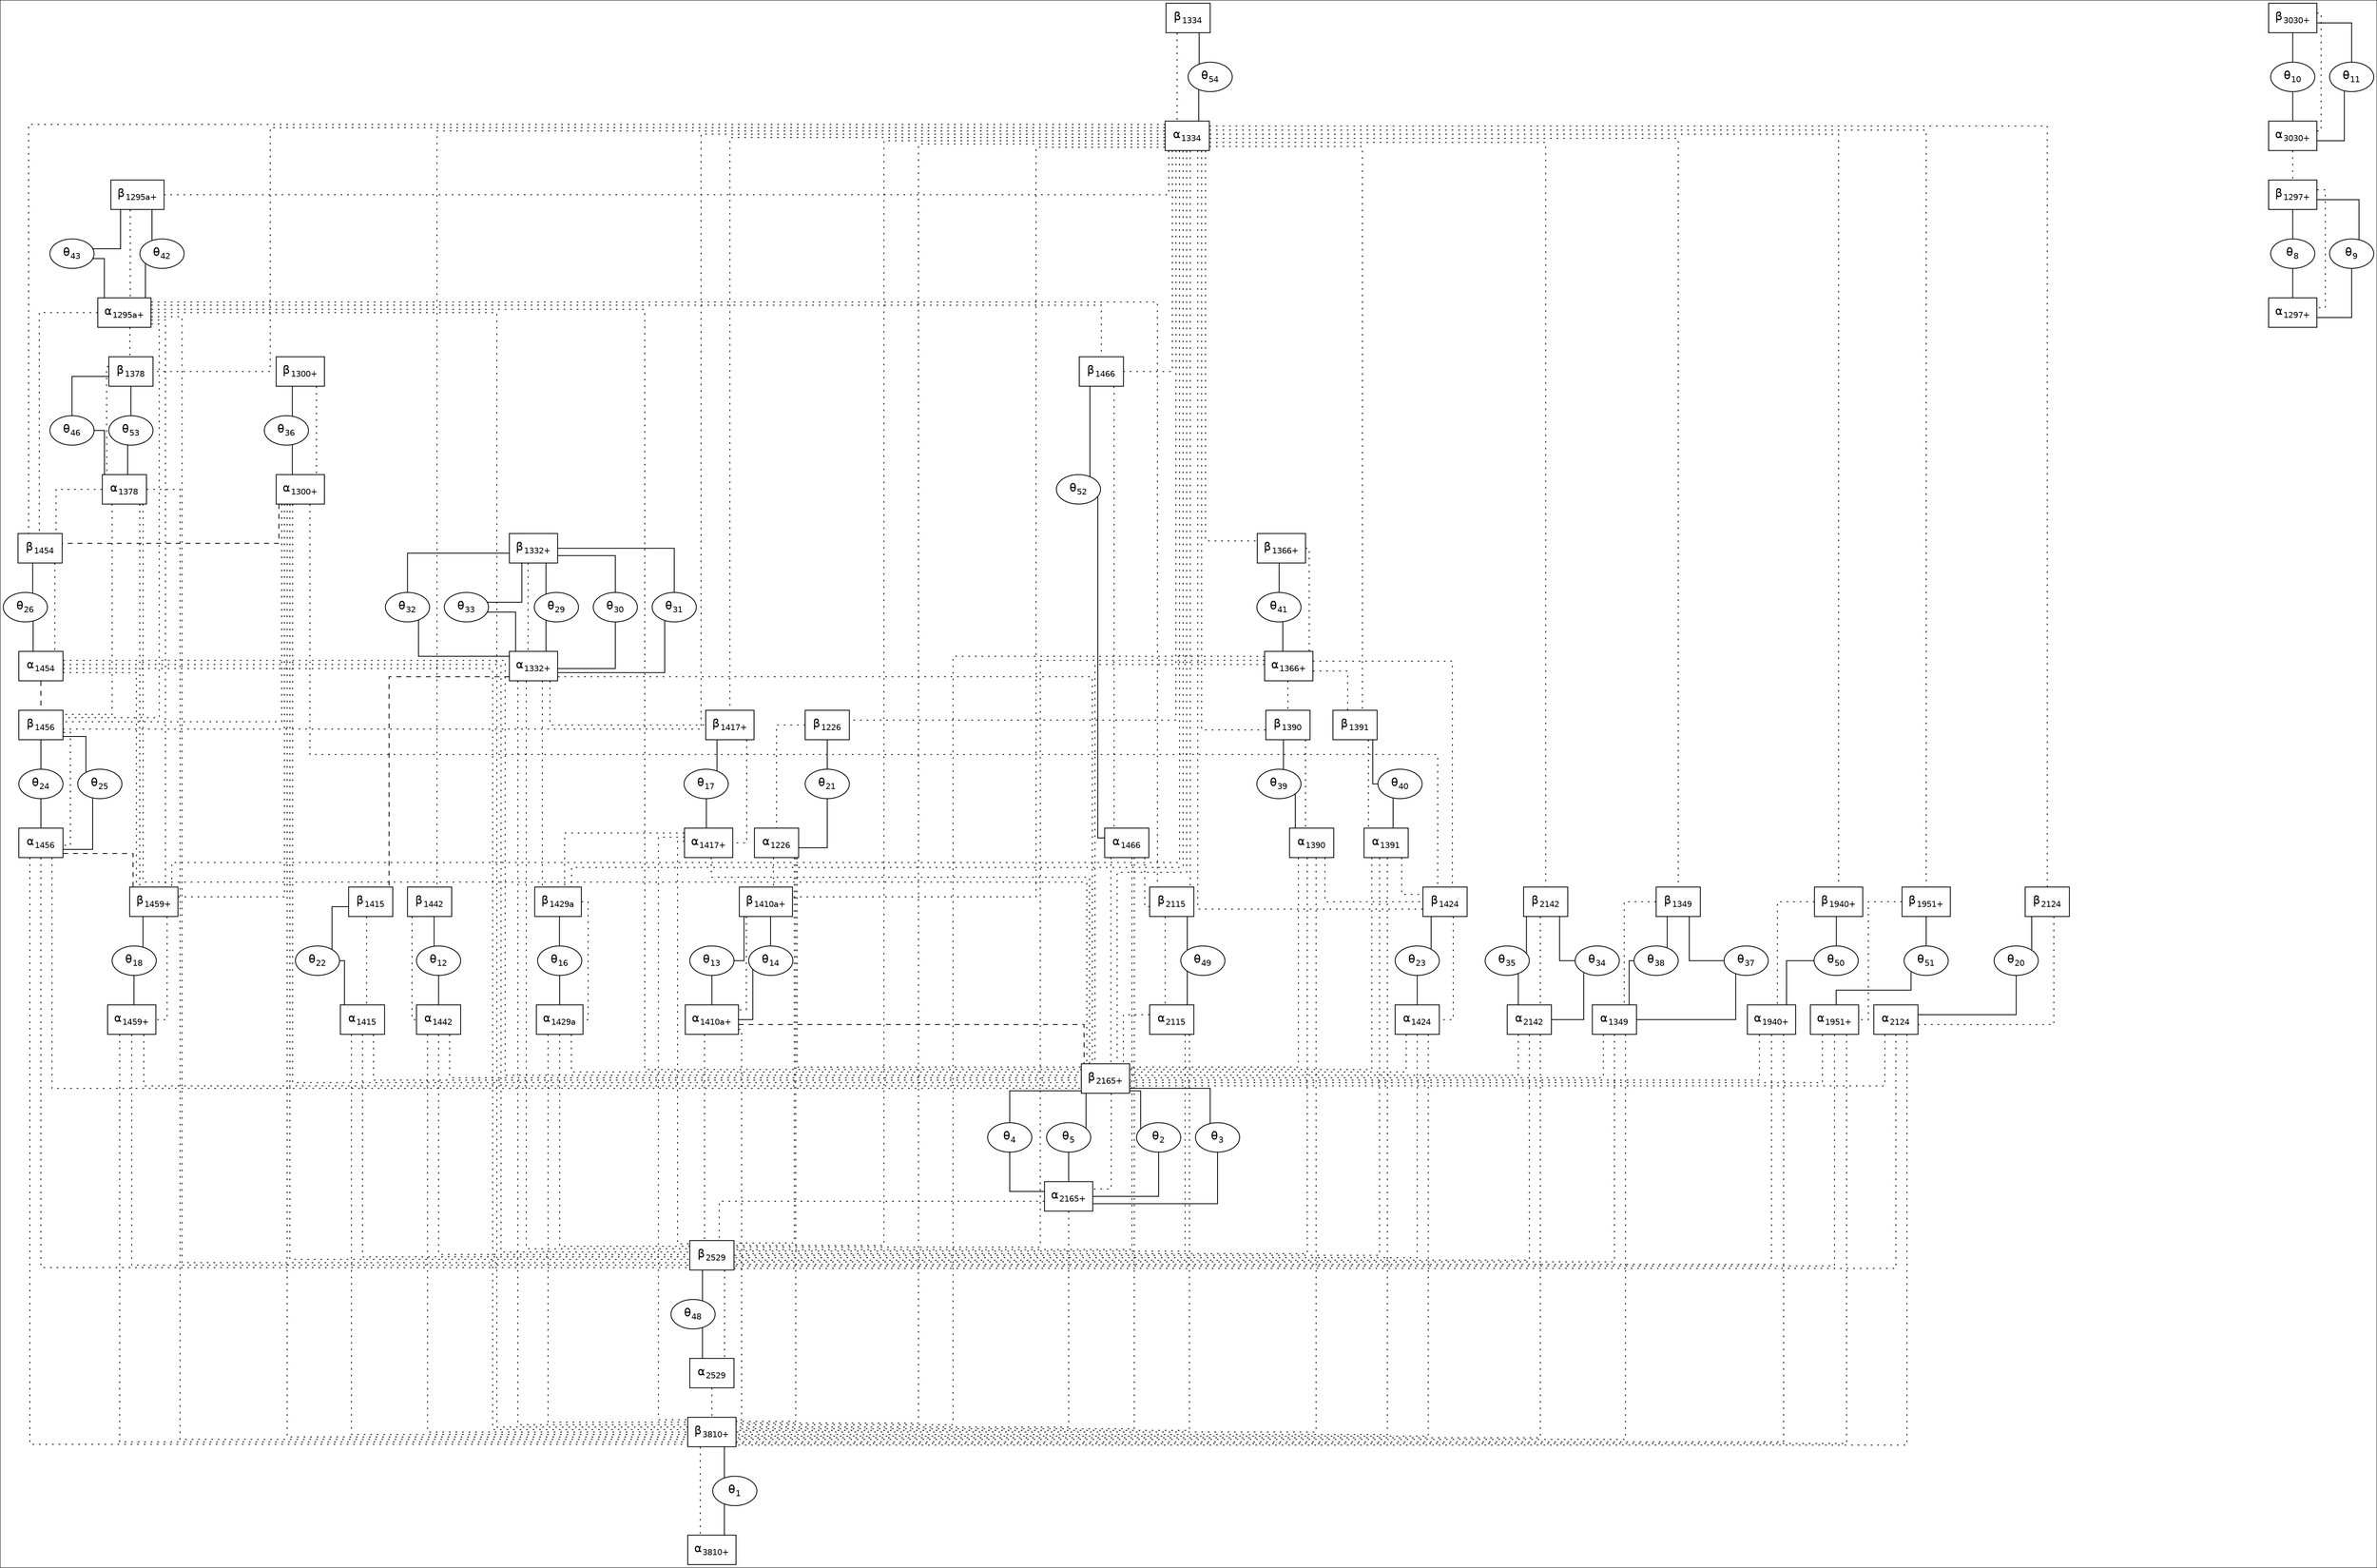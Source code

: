 digraph to_dot {
  style="";
  colorscheme=set34;
  dpi="";
  margin="";
  bgcolor="/x11/white";
  fontname=helvetica;
  fontsize=18;
  fontcolor="/x11/black";
  splines=ortho;
  page="";
  size="";
  ratio="";
  label="";
  labelloc="";
  "alpha-3810+" [label=<&alpha;<FONT POINT-SIZE="12"><SUB>3810+</SUB></FONT>>] [shape=box] [style=filled] [fontname=helvetica] [fontsize=14] [colorscheme=set34] [color="/x11/black"] [fillcolor="/x11/white"] [fontcolor="/x11/black"];
  "beta-3810+" [label=<&beta;<FONT POINT-SIZE="12"><SUB>3810+</SUB></FONT>>] [shape=box] [style=filled] [fontname=helvetica] [fontsize=14] [colorscheme=set34] [color="/x11/black"] [fillcolor="/x11/white"] [fontcolor="/x11/black"];
  "theta-1" [label=<&theta;<FONT POINT-SIZE="12"><SUB>1</SUB></FONT>>] [shape=ellipse] [style=filled] [fontname=helvetica] [fontsize=14] [colorscheme=set34] [color="/x11/black"] [fillcolor="/x11/white"] [fontcolor="/x11/black"];
  "alpha-2165+" [label=<&alpha;<FONT POINT-SIZE="12"><SUB>2165+</SUB></FONT>>] [shape=box] [style=filled] [fontname=helvetica] [fontsize=14] [colorscheme=set34] [color="/x11/black"] [fillcolor="/x11/white"] [fontcolor="/x11/black"];
  "beta-2165+" [label=<&beta;<FONT POINT-SIZE="12"><SUB>2165+</SUB></FONT>>] [shape=box] [style=filled] [fontname=helvetica] [fontsize=14] [colorscheme=set34] [color="/x11/black"] [fillcolor="/x11/white"] [fontcolor="/x11/black"];
  "theta-2" [label=<&theta;<FONT POINT-SIZE="12"><SUB>2</SUB></FONT>>] [shape=ellipse] [style=filled] [fontname=helvetica] [fontsize=14] [colorscheme=set34] [color="/x11/black"] [fillcolor="/x11/white"] [fontcolor="/x11/black"];
  "theta-3" [label=<&theta;<FONT POINT-SIZE="12"><SUB>3</SUB></FONT>>] [shape=ellipse] [style=filled] [fontname=helvetica] [fontsize=14] [colorscheme=set34] [color="/x11/black"] [fillcolor="/x11/white"] [fontcolor="/x11/black"];
  "theta-4" [label=<&theta;<FONT POINT-SIZE="12"><SUB>4</SUB></FONT>>] [shape=ellipse] [style=filled] [fontname=helvetica] [fontsize=14] [colorscheme=set34] [color="/x11/black"] [fillcolor="/x11/white"] [fontcolor="/x11/black"];
  "theta-5" [label=<&theta;<FONT POINT-SIZE="12"><SUB>5</SUB></FONT>>] [shape=ellipse] [style=filled] [fontname=helvetica] [fontsize=14] [colorscheme=set34] [color="/x11/black"] [fillcolor="/x11/white"] [fontcolor="/x11/black"];
  "alpha-1297+" [label=<&alpha;<FONT POINT-SIZE="12"><SUB>1297+</SUB></FONT>>] [shape=box] [style=filled] [fontname=helvetica] [fontsize=14] [colorscheme=set34] [color="/x11/black"] [fillcolor="/x11/white"] [fontcolor="/x11/black"];
  "beta-1297+" [label=<&beta;<FONT POINT-SIZE="12"><SUB>1297+</SUB></FONT>>] [shape=box] [style=filled] [fontname=helvetica] [fontsize=14] [colorscheme=set34] [color="/x11/black"] [fillcolor="/x11/white"] [fontcolor="/x11/black"];
  "theta-8" [label=<&theta;<FONT POINT-SIZE="12"><SUB>8</SUB></FONT>>] [shape=ellipse] [style=filled] [fontname=helvetica] [fontsize=14] [colorscheme=set34] [color="/x11/black"] [fillcolor="/x11/white"] [fontcolor="/x11/black"];
  "theta-9" [label=<&theta;<FONT POINT-SIZE="12"><SUB>9</SUB></FONT>>] [shape=ellipse] [style=filled] [fontname=helvetica] [fontsize=14] [colorscheme=set34] [color="/x11/black"] [fillcolor="/x11/white"] [fontcolor="/x11/black"];
  "alpha-3030+" [label=<&alpha;<FONT POINT-SIZE="12"><SUB>3030+</SUB></FONT>>] [shape=box] [style=filled] [fontname=helvetica] [fontsize=14] [colorscheme=set34] [color="/x11/black"] [fillcolor="/x11/white"] [fontcolor="/x11/black"];
  "beta-3030+" [label=<&beta;<FONT POINT-SIZE="12"><SUB>3030+</SUB></FONT>>] [shape=box] [style=filled] [fontname=helvetica] [fontsize=14] [colorscheme=set34] [color="/x11/black"] [fillcolor="/x11/white"] [fontcolor="/x11/black"];
  "theta-10" [label=<&theta;<FONT POINT-SIZE="12"><SUB>10</SUB></FONT>>] [shape=ellipse] [style=filled] [fontname=helvetica] [fontsize=14] [colorscheme=set34] [color="/x11/black"] [fillcolor="/x11/white"] [fontcolor="/x11/black"];
  "theta-11" [label=<&theta;<FONT POINT-SIZE="12"><SUB>11</SUB></FONT>>] [shape=ellipse] [style=filled] [fontname=helvetica] [fontsize=14] [colorscheme=set34] [color="/x11/black"] [fillcolor="/x11/white"] [fontcolor="/x11/black"];
  "alpha-1442" [label=<&alpha;<FONT POINT-SIZE="12"><SUB>1442</SUB></FONT>>] [shape=box] [style=filled] [fontname=helvetica] [fontsize=14] [colorscheme=set34] [color="/x11/black"] [fillcolor="/x11/white"] [fontcolor="/x11/black"];
  "beta-1442" [label=<&beta;<FONT POINT-SIZE="12"><SUB>1442</SUB></FONT>>] [shape=box] [style=filled] [fontname=helvetica] [fontsize=14] [colorscheme=set34] [color="/x11/black"] [fillcolor="/x11/white"] [fontcolor="/x11/black"];
  "theta-12" [label=<&theta;<FONT POINT-SIZE="12"><SUB>12</SUB></FONT>>] [shape=ellipse] [style=filled] [fontname=helvetica] [fontsize=14] [colorscheme=set34] [color="/x11/black"] [fillcolor="/x11/white"] [fontcolor="/x11/black"];
  "alpha-1410a+" [label=<&alpha;<FONT POINT-SIZE="12"><SUB>1410a+</SUB></FONT>>] [shape=box] [style=filled] [fontname=helvetica] [fontsize=14] [colorscheme=set34] [color="/x11/black"] [fillcolor="/x11/white"] [fontcolor="/x11/black"];
  "beta-1410a+" [label=<&beta;<FONT POINT-SIZE="12"><SUB>1410a+</SUB></FONT>>] [shape=box] [style=filled] [fontname=helvetica] [fontsize=14] [colorscheme=set34] [color="/x11/black"] [fillcolor="/x11/white"] [fontcolor="/x11/black"];
  "theta-13" [label=<&theta;<FONT POINT-SIZE="12"><SUB>13</SUB></FONT>>] [shape=ellipse] [style=filled] [fontname=helvetica] [fontsize=14] [colorscheme=set34] [color="/x11/black"] [fillcolor="/x11/white"] [fontcolor="/x11/black"];
  "theta-14" [label=<&theta;<FONT POINT-SIZE="12"><SUB>14</SUB></FONT>>] [shape=ellipse] [style=filled] [fontname=helvetica] [fontsize=14] [colorscheme=set34] [color="/x11/black"] [fillcolor="/x11/white"] [fontcolor="/x11/black"];
  "alpha-1429a" [label=<&alpha;<FONT POINT-SIZE="12"><SUB>1429a</SUB></FONT>>] [shape=box] [style=filled] [fontname=helvetica] [fontsize=14] [colorscheme=set34] [color="/x11/black"] [fillcolor="/x11/white"] [fontcolor="/x11/black"];
  "beta-1429a" [label=<&beta;<FONT POINT-SIZE="12"><SUB>1429a</SUB></FONT>>] [shape=box] [style=filled] [fontname=helvetica] [fontsize=14] [colorscheme=set34] [color="/x11/black"] [fillcolor="/x11/white"] [fontcolor="/x11/black"];
  "theta-16" [label=<&theta;<FONT POINT-SIZE="12"><SUB>16</SUB></FONT>>] [shape=ellipse] [style=filled] [fontname=helvetica] [fontsize=14] [colorscheme=set34] [color="/x11/black"] [fillcolor="/x11/white"] [fontcolor="/x11/black"];
  "alpha-1417+" [label=<&alpha;<FONT POINT-SIZE="12"><SUB>1417+</SUB></FONT>>] [shape=box] [style=filled] [fontname=helvetica] [fontsize=14] [colorscheme=set34] [color="/x11/black"] [fillcolor="/x11/white"] [fontcolor="/x11/black"];
  "beta-1417+" [label=<&beta;<FONT POINT-SIZE="12"><SUB>1417+</SUB></FONT>>] [shape=box] [style=filled] [fontname=helvetica] [fontsize=14] [colorscheme=set34] [color="/x11/black"] [fillcolor="/x11/white"] [fontcolor="/x11/black"];
  "theta-17" [label=<&theta;<FONT POINT-SIZE="12"><SUB>17</SUB></FONT>>] [shape=ellipse] [style=filled] [fontname=helvetica] [fontsize=14] [colorscheme=set34] [color="/x11/black"] [fillcolor="/x11/white"] [fontcolor="/x11/black"];
  "alpha-1459+" [label=<&alpha;<FONT POINT-SIZE="12"><SUB>1459+</SUB></FONT>>] [shape=box] [style=filled] [fontname=helvetica] [fontsize=14] [colorscheme=set34] [color="/x11/black"] [fillcolor="/x11/white"] [fontcolor="/x11/black"];
  "beta-1459+" [label=<&beta;<FONT POINT-SIZE="12"><SUB>1459+</SUB></FONT>>] [shape=box] [style=filled] [fontname=helvetica] [fontsize=14] [colorscheme=set34] [color="/x11/black"] [fillcolor="/x11/white"] [fontcolor="/x11/black"];
  "theta-18" [label=<&theta;<FONT POINT-SIZE="12"><SUB>18</SUB></FONT>>] [shape=ellipse] [style=filled] [fontname=helvetica] [fontsize=14] [colorscheme=set34] [color="/x11/black"] [fillcolor="/x11/white"] [fontcolor="/x11/black"];
  "alpha-2124" [label=<&alpha;<FONT POINT-SIZE="12"><SUB>2124</SUB></FONT>>] [shape=box] [style=filled] [fontname=helvetica] [fontsize=14] [colorscheme=set34] [color="/x11/black"] [fillcolor="/x11/white"] [fontcolor="/x11/black"];
  "beta-2124" [label=<&beta;<FONT POINT-SIZE="12"><SUB>2124</SUB></FONT>>] [shape=box] [style=filled] [fontname=helvetica] [fontsize=14] [colorscheme=set34] [color="/x11/black"] [fillcolor="/x11/white"] [fontcolor="/x11/black"];
  "theta-20" [label=<&theta;<FONT POINT-SIZE="12"><SUB>20</SUB></FONT>>] [shape=ellipse] [style=filled] [fontname=helvetica] [fontsize=14] [colorscheme=set34] [color="/x11/black"] [fillcolor="/x11/white"] [fontcolor="/x11/black"];
  "alpha-1226" [label=<&alpha;<FONT POINT-SIZE="12"><SUB>1226</SUB></FONT>>] [shape=box] [style=filled] [fontname=helvetica] [fontsize=14] [colorscheme=set34] [color="/x11/black"] [fillcolor="/x11/white"] [fontcolor="/x11/black"];
  "beta-1226" [label=<&beta;<FONT POINT-SIZE="12"><SUB>1226</SUB></FONT>>] [shape=box] [style=filled] [fontname=helvetica] [fontsize=14] [colorscheme=set34] [color="/x11/black"] [fillcolor="/x11/white"] [fontcolor="/x11/black"];
  "theta-21" [label=<&theta;<FONT POINT-SIZE="12"><SUB>21</SUB></FONT>>] [shape=ellipse] [style=filled] [fontname=helvetica] [fontsize=14] [colorscheme=set34] [color="/x11/black"] [fillcolor="/x11/white"] [fontcolor="/x11/black"];
  "alpha-1415" [label=<&alpha;<FONT POINT-SIZE="12"><SUB>1415</SUB></FONT>>] [shape=box] [style=filled] [fontname=helvetica] [fontsize=14] [colorscheme=set34] [color="/x11/black"] [fillcolor="/x11/white"] [fontcolor="/x11/black"];
  "beta-1415" [label=<&beta;<FONT POINT-SIZE="12"><SUB>1415</SUB></FONT>>] [shape=box] [style=filled] [fontname=helvetica] [fontsize=14] [colorscheme=set34] [color="/x11/black"] [fillcolor="/x11/white"] [fontcolor="/x11/black"];
  "theta-22" [label=<&theta;<FONT POINT-SIZE="12"><SUB>22</SUB></FONT>>] [shape=ellipse] [style=filled] [fontname=helvetica] [fontsize=14] [colorscheme=set34] [color="/x11/black"] [fillcolor="/x11/white"] [fontcolor="/x11/black"];
  "alpha-1424" [label=<&alpha;<FONT POINT-SIZE="12"><SUB>1424</SUB></FONT>>] [shape=box] [style=filled] [fontname=helvetica] [fontsize=14] [colorscheme=set34] [color="/x11/black"] [fillcolor="/x11/white"] [fontcolor="/x11/black"];
  "beta-1424" [label=<&beta;<FONT POINT-SIZE="12"><SUB>1424</SUB></FONT>>] [shape=box] [style=filled] [fontname=helvetica] [fontsize=14] [colorscheme=set34] [color="/x11/black"] [fillcolor="/x11/white"] [fontcolor="/x11/black"];
  "theta-23" [label=<&theta;<FONT POINT-SIZE="12"><SUB>23</SUB></FONT>>] [shape=ellipse] [style=filled] [fontname=helvetica] [fontsize=14] [colorscheme=set34] [color="/x11/black"] [fillcolor="/x11/white"] [fontcolor="/x11/black"];
  "alpha-1456" [label=<&alpha;<FONT POINT-SIZE="12"><SUB>1456</SUB></FONT>>] [shape=box] [style=filled] [fontname=helvetica] [fontsize=14] [colorscheme=set34] [color="/x11/black"] [fillcolor="/x11/white"] [fontcolor="/x11/black"];
  "beta-1456" [label=<&beta;<FONT POINT-SIZE="12"><SUB>1456</SUB></FONT>>] [shape=box] [style=filled] [fontname=helvetica] [fontsize=14] [colorscheme=set34] [color="/x11/black"] [fillcolor="/x11/white"] [fontcolor="/x11/black"];
  "theta-24" [label=<&theta;<FONT POINT-SIZE="12"><SUB>24</SUB></FONT>>] [shape=ellipse] [style=filled] [fontname=helvetica] [fontsize=14] [colorscheme=set34] [color="/x11/black"] [fillcolor="/x11/white"] [fontcolor="/x11/black"];
  "theta-25" [label=<&theta;<FONT POINT-SIZE="12"><SUB>25</SUB></FONT>>] [shape=ellipse] [style=filled] [fontname=helvetica] [fontsize=14] [colorscheme=set34] [color="/x11/black"] [fillcolor="/x11/white"] [fontcolor="/x11/black"];
  "alpha-1454" [label=<&alpha;<FONT POINT-SIZE="12"><SUB>1454</SUB></FONT>>] [shape=box] [style=filled] [fontname=helvetica] [fontsize=14] [colorscheme=set34] [color="/x11/black"] [fillcolor="/x11/white"] [fontcolor="/x11/black"];
  "beta-1454" [label=<&beta;<FONT POINT-SIZE="12"><SUB>1454</SUB></FONT>>] [shape=box] [style=filled] [fontname=helvetica] [fontsize=14] [colorscheme=set34] [color="/x11/black"] [fillcolor="/x11/white"] [fontcolor="/x11/black"];
  "theta-26" [label=<&theta;<FONT POINT-SIZE="12"><SUB>26</SUB></FONT>>] [shape=ellipse] [style=filled] [fontname=helvetica] [fontsize=14] [colorscheme=set34] [color="/x11/black"] [fillcolor="/x11/white"] [fontcolor="/x11/black"];
  "alpha-1332+" [label=<&alpha;<FONT POINT-SIZE="12"><SUB>1332+</SUB></FONT>>] [shape=box] [style=filled] [fontname=helvetica] [fontsize=14] [colorscheme=set34] [color="/x11/black"] [fillcolor="/x11/white"] [fontcolor="/x11/black"];
  "beta-1332+" [label=<&beta;<FONT POINT-SIZE="12"><SUB>1332+</SUB></FONT>>] [shape=box] [style=filled] [fontname=helvetica] [fontsize=14] [colorscheme=set34] [color="/x11/black"] [fillcolor="/x11/white"] [fontcolor="/x11/black"];
  "theta-29" [label=<&theta;<FONT POINT-SIZE="12"><SUB>29</SUB></FONT>>] [shape=ellipse] [style=filled] [fontname=helvetica] [fontsize=14] [colorscheme=set34] [color="/x11/black"] [fillcolor="/x11/white"] [fontcolor="/x11/black"];
  "theta-30" [label=<&theta;<FONT POINT-SIZE="12"><SUB>30</SUB></FONT>>] [shape=ellipse] [style=filled] [fontname=helvetica] [fontsize=14] [colorscheme=set34] [color="/x11/black"] [fillcolor="/x11/white"] [fontcolor="/x11/black"];
  "theta-31" [label=<&theta;<FONT POINT-SIZE="12"><SUB>31</SUB></FONT>>] [shape=ellipse] [style=filled] [fontname=helvetica] [fontsize=14] [colorscheme=set34] [color="/x11/black"] [fillcolor="/x11/white"] [fontcolor="/x11/black"];
  "theta-32" [label=<&theta;<FONT POINT-SIZE="12"><SUB>32</SUB></FONT>>] [shape=ellipse] [style=filled] [fontname=helvetica] [fontsize=14] [colorscheme=set34] [color="/x11/black"] [fillcolor="/x11/white"] [fontcolor="/x11/black"];
  "theta-33" [label=<&theta;<FONT POINT-SIZE="12"><SUB>33</SUB></FONT>>] [shape=ellipse] [style=filled] [fontname=helvetica] [fontsize=14] [colorscheme=set34] [color="/x11/black"] [fillcolor="/x11/white"] [fontcolor="/x11/black"];
  "alpha-2142" [label=<&alpha;<FONT POINT-SIZE="12"><SUB>2142</SUB></FONT>>] [shape=box] [style=filled] [fontname=helvetica] [fontsize=14] [colorscheme=set34] [color="/x11/black"] [fillcolor="/x11/white"] [fontcolor="/x11/black"];
  "beta-2142" [label=<&beta;<FONT POINT-SIZE="12"><SUB>2142</SUB></FONT>>] [shape=box] [style=filled] [fontname=helvetica] [fontsize=14] [colorscheme=set34] [color="/x11/black"] [fillcolor="/x11/white"] [fontcolor="/x11/black"];
  "theta-34" [label=<&theta;<FONT POINT-SIZE="12"><SUB>34</SUB></FONT>>] [shape=ellipse] [style=filled] [fontname=helvetica] [fontsize=14] [colorscheme=set34] [color="/x11/black"] [fillcolor="/x11/white"] [fontcolor="/x11/black"];
  "theta-35" [label=<&theta;<FONT POINT-SIZE="12"><SUB>35</SUB></FONT>>] [shape=ellipse] [style=filled] [fontname=helvetica] [fontsize=14] [colorscheme=set34] [color="/x11/black"] [fillcolor="/x11/white"] [fontcolor="/x11/black"];
  "alpha-1300+" [label=<&alpha;<FONT POINT-SIZE="12"><SUB>1300+</SUB></FONT>>] [shape=box] [style=filled] [fontname=helvetica] [fontsize=14] [colorscheme=set34] [color="/x11/black"] [fillcolor="/x11/white"] [fontcolor="/x11/black"];
  "beta-1300+" [label=<&beta;<FONT POINT-SIZE="12"><SUB>1300+</SUB></FONT>>] [shape=box] [style=filled] [fontname=helvetica] [fontsize=14] [colorscheme=set34] [color="/x11/black"] [fillcolor="/x11/white"] [fontcolor="/x11/black"];
  "theta-36" [label=<&theta;<FONT POINT-SIZE="12"><SUB>36</SUB></FONT>>] [shape=ellipse] [style=filled] [fontname=helvetica] [fontsize=14] [colorscheme=set34] [color="/x11/black"] [fillcolor="/x11/white"] [fontcolor="/x11/black"];
  "alpha-1349" [label=<&alpha;<FONT POINT-SIZE="12"><SUB>1349</SUB></FONT>>] [shape=box] [style=filled] [fontname=helvetica] [fontsize=14] [colorscheme=set34] [color="/x11/black"] [fillcolor="/x11/white"] [fontcolor="/x11/black"];
  "beta-1349" [label=<&beta;<FONT POINT-SIZE="12"><SUB>1349</SUB></FONT>>] [shape=box] [style=filled] [fontname=helvetica] [fontsize=14] [colorscheme=set34] [color="/x11/black"] [fillcolor="/x11/white"] [fontcolor="/x11/black"];
  "theta-37" [label=<&theta;<FONT POINT-SIZE="12"><SUB>37</SUB></FONT>>] [shape=ellipse] [style=filled] [fontname=helvetica] [fontsize=14] [colorscheme=set34] [color="/x11/black"] [fillcolor="/x11/white"] [fontcolor="/x11/black"];
  "theta-38" [label=<&theta;<FONT POINT-SIZE="12"><SUB>38</SUB></FONT>>] [shape=ellipse] [style=filled] [fontname=helvetica] [fontsize=14] [colorscheme=set34] [color="/x11/black"] [fillcolor="/x11/white"] [fontcolor="/x11/black"];
  "alpha-1390" [label=<&alpha;<FONT POINT-SIZE="12"><SUB>1390</SUB></FONT>>] [shape=box] [style=filled] [fontname=helvetica] [fontsize=14] [colorscheme=set34] [color="/x11/black"] [fillcolor="/x11/white"] [fontcolor="/x11/black"];
  "beta-1390" [label=<&beta;<FONT POINT-SIZE="12"><SUB>1390</SUB></FONT>>] [shape=box] [style=filled] [fontname=helvetica] [fontsize=14] [colorscheme=set34] [color="/x11/black"] [fillcolor="/x11/white"] [fontcolor="/x11/black"];
  "theta-39" [label=<&theta;<FONT POINT-SIZE="12"><SUB>39</SUB></FONT>>] [shape=ellipse] [style=filled] [fontname=helvetica] [fontsize=14] [colorscheme=set34] [color="/x11/black"] [fillcolor="/x11/white"] [fontcolor="/x11/black"];
  "alpha-1391" [label=<&alpha;<FONT POINT-SIZE="12"><SUB>1391</SUB></FONT>>] [shape=box] [style=filled] [fontname=helvetica] [fontsize=14] [colorscheme=set34] [color="/x11/black"] [fillcolor="/x11/white"] [fontcolor="/x11/black"];
  "beta-1391" [label=<&beta;<FONT POINT-SIZE="12"><SUB>1391</SUB></FONT>>] [shape=box] [style=filled] [fontname=helvetica] [fontsize=14] [colorscheme=set34] [color="/x11/black"] [fillcolor="/x11/white"] [fontcolor="/x11/black"];
  "theta-40" [label=<&theta;<FONT POINT-SIZE="12"><SUB>40</SUB></FONT>>] [shape=ellipse] [style=filled] [fontname=helvetica] [fontsize=14] [colorscheme=set34] [color="/x11/black"] [fillcolor="/x11/white"] [fontcolor="/x11/black"];
  "alpha-1366+" [label=<&alpha;<FONT POINT-SIZE="12"><SUB>1366+</SUB></FONT>>] [shape=box] [style=filled] [fontname=helvetica] [fontsize=14] [colorscheme=set34] [color="/x11/black"] [fillcolor="/x11/white"] [fontcolor="/x11/black"];
  "beta-1366+" [label=<&beta;<FONT POINT-SIZE="12"><SUB>1366+</SUB></FONT>>] [shape=box] [style=filled] [fontname=helvetica] [fontsize=14] [colorscheme=set34] [color="/x11/black"] [fillcolor="/x11/white"] [fontcolor="/x11/black"];
  "theta-41" [label=<&theta;<FONT POINT-SIZE="12"><SUB>41</SUB></FONT>>] [shape=ellipse] [style=filled] [fontname=helvetica] [fontsize=14] [colorscheme=set34] [color="/x11/black"] [fillcolor="/x11/white"] [fontcolor="/x11/black"];
  "alpha-1295a+" [label=<&alpha;<FONT POINT-SIZE="12"><SUB>1295a+</SUB></FONT>>] [shape=box] [style=filled] [fontname=helvetica] [fontsize=14] [colorscheme=set34] [color="/x11/black"] [fillcolor="/x11/white"] [fontcolor="/x11/black"];
  "beta-1295a+" [label=<&beta;<FONT POINT-SIZE="12"><SUB>1295a+</SUB></FONT>>] [shape=box] [style=filled] [fontname=helvetica] [fontsize=14] [colorscheme=set34] [color="/x11/black"] [fillcolor="/x11/white"] [fontcolor="/x11/black"];
  "theta-42" [label=<&theta;<FONT POINT-SIZE="12"><SUB>42</SUB></FONT>>] [shape=ellipse] [style=filled] [fontname=helvetica] [fontsize=14] [colorscheme=set34] [color="/x11/black"] [fillcolor="/x11/white"] [fontcolor="/x11/black"];
  "theta-43" [label=<&theta;<FONT POINT-SIZE="12"><SUB>43</SUB></FONT>>] [shape=ellipse] [style=filled] [fontname=helvetica] [fontsize=14] [colorscheme=set34] [color="/x11/black"] [fillcolor="/x11/white"] [fontcolor="/x11/black"];
  "alpha-1378" [label=<&alpha;<FONT POINT-SIZE="12"><SUB>1378</SUB></FONT>>] [shape=box] [style=filled] [fontname=helvetica] [fontsize=14] [colorscheme=set34] [color="/x11/black"] [fillcolor="/x11/white"] [fontcolor="/x11/black"];
  "beta-1378" [label=<&beta;<FONT POINT-SIZE="12"><SUB>1378</SUB></FONT>>] [shape=box] [style=filled] [fontname=helvetica] [fontsize=14] [colorscheme=set34] [color="/x11/black"] [fillcolor="/x11/white"] [fontcolor="/x11/black"];
  "theta-46" [label=<&theta;<FONT POINT-SIZE="12"><SUB>46</SUB></FONT>>] [shape=ellipse] [style=filled] [fontname=helvetica] [fontsize=14] [colorscheme=set34] [color="/x11/black"] [fillcolor="/x11/white"] [fontcolor="/x11/black"];
  "alpha-2529" [label=<&alpha;<FONT POINT-SIZE="12"><SUB>2529</SUB></FONT>>] [shape=box] [style=filled] [fontname=helvetica] [fontsize=14] [colorscheme=set34] [color="/x11/black"] [fillcolor="/x11/white"] [fontcolor="/x11/black"];
  "beta-2529" [label=<&beta;<FONT POINT-SIZE="12"><SUB>2529</SUB></FONT>>] [shape=box] [style=filled] [fontname=helvetica] [fontsize=14] [colorscheme=set34] [color="/x11/black"] [fillcolor="/x11/white"] [fontcolor="/x11/black"];
  "theta-48" [label=<&theta;<FONT POINT-SIZE="12"><SUB>48</SUB></FONT>>] [shape=ellipse] [style=filled] [fontname=helvetica] [fontsize=14] [colorscheme=set34] [color="/x11/black"] [fillcolor="/x11/white"] [fontcolor="/x11/black"];
  "alpha-2115" [label=<&alpha;<FONT POINT-SIZE="12"><SUB>2115</SUB></FONT>>] [shape=box] [style=filled] [fontname=helvetica] [fontsize=14] [colorscheme=set34] [color="/x11/black"] [fillcolor="/x11/white"] [fontcolor="/x11/black"];
  "beta-2115" [label=<&beta;<FONT POINT-SIZE="12"><SUB>2115</SUB></FONT>>] [shape=box] [style=filled] [fontname=helvetica] [fontsize=14] [colorscheme=set34] [color="/x11/black"] [fillcolor="/x11/white"] [fontcolor="/x11/black"];
  "theta-49" [label=<&theta;<FONT POINT-SIZE="12"><SUB>49</SUB></FONT>>] [shape=ellipse] [style=filled] [fontname=helvetica] [fontsize=14] [colorscheme=set34] [color="/x11/black"] [fillcolor="/x11/white"] [fontcolor="/x11/black"];
  "alpha-1940+" [label=<&alpha;<FONT POINT-SIZE="12"><SUB>1940+</SUB></FONT>>] [shape=box] [style=filled] [fontname=helvetica] [fontsize=14] [colorscheme=set34] [color="/x11/black"] [fillcolor="/x11/white"] [fontcolor="/x11/black"];
  "beta-1940+" [label=<&beta;<FONT POINT-SIZE="12"><SUB>1940+</SUB></FONT>>] [shape=box] [style=filled] [fontname=helvetica] [fontsize=14] [colorscheme=set34] [color="/x11/black"] [fillcolor="/x11/white"] [fontcolor="/x11/black"];
  "theta-50" [label=<&theta;<FONT POINT-SIZE="12"><SUB>50</SUB></FONT>>] [shape=ellipse] [style=filled] [fontname=helvetica] [fontsize=14] [colorscheme=set34] [color="/x11/black"] [fillcolor="/x11/white"] [fontcolor="/x11/black"];
  "alpha-1951+" [label=<&alpha;<FONT POINT-SIZE="12"><SUB>1951+</SUB></FONT>>] [shape=box] [style=filled] [fontname=helvetica] [fontsize=14] [colorscheme=set34] [color="/x11/black"] [fillcolor="/x11/white"] [fontcolor="/x11/black"];
  "beta-1951+" [label=<&beta;<FONT POINT-SIZE="12"><SUB>1951+</SUB></FONT>>] [shape=box] [style=filled] [fontname=helvetica] [fontsize=14] [colorscheme=set34] [color="/x11/black"] [fillcolor="/x11/white"] [fontcolor="/x11/black"];
  "theta-51" [label=<&theta;<FONT POINT-SIZE="12"><SUB>51</SUB></FONT>>] [shape=ellipse] [style=filled] [fontname=helvetica] [fontsize=14] [colorscheme=set34] [color="/x11/black"] [fillcolor="/x11/white"] [fontcolor="/x11/black"];
  "alpha-1466" [label=<&alpha;<FONT POINT-SIZE="12"><SUB>1466</SUB></FONT>>] [shape=box] [style=filled] [fontname=helvetica] [fontsize=14] [colorscheme=set34] [color="/x11/black"] [fillcolor="/x11/white"] [fontcolor="/x11/black"];
  "beta-1466" [label=<&beta;<FONT POINT-SIZE="12"><SUB>1466</SUB></FONT>>] [shape=box] [style=filled] [fontname=helvetica] [fontsize=14] [colorscheme=set34] [color="/x11/black"] [fillcolor="/x11/white"] [fontcolor="/x11/black"];
  "theta-52" [label=<&theta;<FONT POINT-SIZE="12"><SUB>52</SUB></FONT>>] [shape=ellipse] [style=filled] [fontname=helvetica] [fontsize=14] [colorscheme=set34] [color="/x11/black"] [fillcolor="/x11/white"] [fontcolor="/x11/black"];
  "theta-53" [label=<&theta;<FONT POINT-SIZE="12"><SUB>53</SUB></FONT>>] [shape=ellipse] [style=filled] [fontname=helvetica] [fontsize=14] [colorscheme=set34] [color="/x11/black"] [fillcolor="/x11/white"] [fontcolor="/x11/black"];
  "alpha-1334" [label=<&alpha;<FONT POINT-SIZE="12"><SUB>1334</SUB></FONT>>] [shape=box] [style=filled] [fontname=helvetica] [fontsize=14] [colorscheme=set34] [color="/x11/black"] [fillcolor="/x11/white"] [fontcolor="/x11/black"];
  "beta-1334" [label=<&beta;<FONT POINT-SIZE="12"><SUB>1334</SUB></FONT>>] [shape=box] [style=filled] [fontname=helvetica] [fontsize=14] [colorscheme=set34] [color="/x11/black"] [fillcolor="/x11/white"] [fontcolor="/x11/black"];
  "theta-54" [label=<&theta;<FONT POINT-SIZE="12"><SUB>54</SUB></FONT>>] [shape=ellipse] [style=filled] [fontname=helvetica] [fontsize=14] [colorscheme=set34] [color="/x11/black"] [fillcolor="/x11/white"] [fontcolor="/x11/black"];
 "beta-3810+" -> "alpha-3810+" [style=dotted] [label=""] [arrowhead=none] [colorscheme=set34] [color="/x11/black"] [fontname=helvetica] [fontsize=14] [fontcolor="/x11/black"];
 "beta-2165+" -> "alpha-2165+" [style=dotted] [label=""] [arrowhead=none] [colorscheme=set34] [color="/x11/black"] [fontname=helvetica] [fontsize=14] [fontcolor="/x11/black"];
 "beta-1297+" -> "alpha-1297+" [style=dotted] [label=""] [arrowhead=none] [colorscheme=set34] [color="/x11/black"] [fontname=helvetica] [fontsize=14] [fontcolor="/x11/black"];
 "beta-3030+" -> "alpha-3030+" [style=dotted] [label=""] [arrowhead=none] [colorscheme=set34] [color="/x11/black"] [fontname=helvetica] [fontsize=14] [fontcolor="/x11/black"];
 "beta-1442" -> "alpha-1442" [style=dotted] [label=""] [arrowhead=none] [colorscheme=set34] [color="/x11/black"] [fontname=helvetica] [fontsize=14] [fontcolor="/x11/black"];
 "beta-1410a+" -> "alpha-1410a+" [style=dotted] [label=""] [arrowhead=none] [colorscheme=set34] [color="/x11/black"] [fontname=helvetica] [fontsize=14] [fontcolor="/x11/black"];
 "beta-1429a" -> "alpha-1429a" [style=dotted] [label=""] [arrowhead=none] [colorscheme=set34] [color="/x11/black"] [fontname=helvetica] [fontsize=14] [fontcolor="/x11/black"];
 "beta-1417+" -> "alpha-1417+" [style=dotted] [label=""] [arrowhead=none] [colorscheme=set34] [color="/x11/black"] [fontname=helvetica] [fontsize=14] [fontcolor="/x11/black"];
 "beta-1459+" -> "alpha-1459+" [style=dotted] [label=""] [arrowhead=none] [colorscheme=set34] [color="/x11/black"] [fontname=helvetica] [fontsize=14] [fontcolor="/x11/black"];
 "beta-2124" -> "alpha-2124" [style=dotted] [label=""] [arrowhead=none] [colorscheme=set34] [color="/x11/black"] [fontname=helvetica] [fontsize=14] [fontcolor="/x11/black"];
 "beta-1226" -> "alpha-1226" [style=dotted] [label=""] [arrowhead=none] [colorscheme=set34] [color="/x11/black"] [fontname=helvetica] [fontsize=14] [fontcolor="/x11/black"];
 "beta-1415" -> "alpha-1415" [style=dotted] [label=""] [arrowhead=none] [colorscheme=set34] [color="/x11/black"] [fontname=helvetica] [fontsize=14] [fontcolor="/x11/black"];
 "beta-1424" -> "alpha-1424" [style=dotted] [label=""] [arrowhead=none] [colorscheme=set34] [color="/x11/black"] [fontname=helvetica] [fontsize=14] [fontcolor="/x11/black"];
 "beta-1456" -> "alpha-1456" [style=dotted] [label=""] [arrowhead=none] [colorscheme=set34] [color="/x11/black"] [fontname=helvetica] [fontsize=14] [fontcolor="/x11/black"];
 "beta-1454" -> "alpha-1454" [style=dotted] [label=""] [arrowhead=none] [colorscheme=set34] [color="/x11/black"] [fontname=helvetica] [fontsize=14] [fontcolor="/x11/black"];
 "beta-1332+" -> "alpha-1332+" [style=dotted] [label=""] [arrowhead=none] [colorscheme=set34] [color="/x11/black"] [fontname=helvetica] [fontsize=14] [fontcolor="/x11/black"];
 "beta-2142" -> "alpha-2142" [style=dotted] [label=""] [arrowhead=none] [colorscheme=set34] [color="/x11/black"] [fontname=helvetica] [fontsize=14] [fontcolor="/x11/black"];
 "beta-1300+" -> "alpha-1300+" [style=dotted] [label=""] [arrowhead=none] [colorscheme=set34] [color="/x11/black"] [fontname=helvetica] [fontsize=14] [fontcolor="/x11/black"];
 "beta-1349" -> "alpha-1349" [style=dotted] [label=""] [arrowhead=none] [colorscheme=set34] [color="/x11/black"] [fontname=helvetica] [fontsize=14] [fontcolor="/x11/black"];
 "beta-1390" -> "alpha-1390" [style=dotted] [label=""] [arrowhead=none] [colorscheme=set34] [color="/x11/black"] [fontname=helvetica] [fontsize=14] [fontcolor="/x11/black"];
 "beta-1391" -> "alpha-1391" [style=dotted] [label=""] [arrowhead=none] [colorscheme=set34] [color="/x11/black"] [fontname=helvetica] [fontsize=14] [fontcolor="/x11/black"];
 "beta-1366+" -> "alpha-1366+" [style=dotted] [label=""] [arrowhead=none] [colorscheme=set34] [color="/x11/black"] [fontname=helvetica] [fontsize=14] [fontcolor="/x11/black"];
 "beta-1295a+" -> "alpha-1295a+" [style=dotted] [label=""] [arrowhead=none] [colorscheme=set34] [color="/x11/black"] [fontname=helvetica] [fontsize=14] [fontcolor="/x11/black"];
 "beta-1378" -> "alpha-1378" [style=dotted] [label=""] [arrowhead=none] [colorscheme=set34] [color="/x11/black"] [fontname=helvetica] [fontsize=14] [fontcolor="/x11/black"];
 "beta-2529" -> "alpha-2529" [style=dotted] [label=""] [arrowhead=none] [colorscheme=set34] [color="/x11/black"] [fontname=helvetica] [fontsize=14] [fontcolor="/x11/black"];
 "beta-2115" -> "alpha-2115" [style=dotted] [label=""] [arrowhead=none] [colorscheme=set34] [color="/x11/black"] [fontname=helvetica] [fontsize=14] [fontcolor="/x11/black"];
 "beta-1940+" -> "alpha-1940+" [style=dotted] [label=""] [arrowhead=none] [colorscheme=set34] [color="/x11/black"] [fontname=helvetica] [fontsize=14] [fontcolor="/x11/black"];
 "beta-1951+" -> "alpha-1951+" [style=dotted] [label=""] [arrowhead=none] [colorscheme=set34] [color="/x11/black"] [fontname=helvetica] [fontsize=14] [fontcolor="/x11/black"];
 "beta-1466" -> "alpha-1466" [style=dotted] [label=""] [arrowhead=none] [colorscheme=set34] [color="/x11/black"] [fontname=helvetica] [fontsize=14] [fontcolor="/x11/black"];
 "beta-1334" -> "alpha-1334" [style=dotted] [label=""] [arrowhead=none] [colorscheme=set34] [color="/x11/black"] [fontname=helvetica] [fontsize=14] [fontcolor="/x11/black"];
 "beta-3810+" -> "theta-1" [style=solid] [label=""] [arrowhead=none] [colorscheme=set34] [color="/x11/black"] [fontname=helvetica] [fontsize=14] [fontcolor="/x11/black"];
 "theta-1" -> "alpha-3810+" [style=solid] [label=""] [arrowhead=none] [colorscheme=set34] [color="/x11/black"] [fontname=helvetica] [fontsize=14] [fontcolor="/x11/black"];
 "beta-2165+" -> "theta-2" [style=solid] [label=""] [arrowhead=none] [colorscheme=set34] [color="/x11/black"] [fontname=helvetica] [fontsize=14] [fontcolor="/x11/black"];
 "theta-2" -> "alpha-2165+" [style=solid] [label=""] [arrowhead=none] [colorscheme=set34] [color="/x11/black"] [fontname=helvetica] [fontsize=14] [fontcolor="/x11/black"];
 "beta-2165+" -> "theta-3" [style=solid] [label=""] [arrowhead=none] [colorscheme=set34] [color="/x11/black"] [fontname=helvetica] [fontsize=14] [fontcolor="/x11/black"];
 "theta-3" -> "alpha-2165+" [style=solid] [label=""] [arrowhead=none] [colorscheme=set34] [color="/x11/black"] [fontname=helvetica] [fontsize=14] [fontcolor="/x11/black"];
 "beta-2165+" -> "theta-4" [style=solid] [label=""] [arrowhead=none] [colorscheme=set34] [color="/x11/black"] [fontname=helvetica] [fontsize=14] [fontcolor="/x11/black"];
 "theta-4" -> "alpha-2165+" [style=solid] [label=""] [arrowhead=none] [colorscheme=set34] [color="/x11/black"] [fontname=helvetica] [fontsize=14] [fontcolor="/x11/black"];
 "beta-2165+" -> "theta-5" [style=solid] [label=""] [arrowhead=none] [colorscheme=set34] [color="/x11/black"] [fontname=helvetica] [fontsize=14] [fontcolor="/x11/black"];
 "theta-5" -> "alpha-2165+" [style=solid] [label=""] [arrowhead=none] [colorscheme=set34] [color="/x11/black"] [fontname=helvetica] [fontsize=14] [fontcolor="/x11/black"];
 "beta-1297+" -> "theta-8" [style=solid] [label=""] [arrowhead=none] [colorscheme=set34] [color="/x11/black"] [fontname=helvetica] [fontsize=14] [fontcolor="/x11/black"];
 "theta-8" -> "alpha-1297+" [style=solid] [label=""] [arrowhead=none] [colorscheme=set34] [color="/x11/black"] [fontname=helvetica] [fontsize=14] [fontcolor="/x11/black"];
 "beta-1297+" -> "theta-9" [style=solid] [label=""] [arrowhead=none] [colorscheme=set34] [color="/x11/black"] [fontname=helvetica] [fontsize=14] [fontcolor="/x11/black"];
 "theta-9" -> "alpha-1297+" [style=solid] [label=""] [arrowhead=none] [colorscheme=set34] [color="/x11/black"] [fontname=helvetica] [fontsize=14] [fontcolor="/x11/black"];
 "beta-3030+" -> "theta-10" [style=solid] [label=""] [arrowhead=none] [colorscheme=set34] [color="/x11/black"] [fontname=helvetica] [fontsize=14] [fontcolor="/x11/black"];
 "theta-10" -> "alpha-3030+" [style=solid] [label=""] [arrowhead=none] [colorscheme=set34] [color="/x11/black"] [fontname=helvetica] [fontsize=14] [fontcolor="/x11/black"];
 "beta-3030+" -> "theta-11" [style=solid] [label=""] [arrowhead=none] [colorscheme=set34] [color="/x11/black"] [fontname=helvetica] [fontsize=14] [fontcolor="/x11/black"];
 "theta-11" -> "alpha-3030+" [style=solid] [label=""] [arrowhead=none] [colorscheme=set34] [color="/x11/black"] [fontname=helvetica] [fontsize=14] [fontcolor="/x11/black"];
 "beta-1442" -> "theta-12" [style=solid] [label=""] [arrowhead=none] [colorscheme=set34] [color="/x11/black"] [fontname=helvetica] [fontsize=14] [fontcolor="/x11/black"];
 "theta-12" -> "alpha-1442" [style=solid] [label=""] [arrowhead=none] [colorscheme=set34] [color="/x11/black"] [fontname=helvetica] [fontsize=14] [fontcolor="/x11/black"];
 "beta-1410a+" -> "theta-13" [style=solid] [label=""] [arrowhead=none] [colorscheme=set34] [color="/x11/black"] [fontname=helvetica] [fontsize=14] [fontcolor="/x11/black"];
 "theta-13" -> "alpha-1410a+" [style=solid] [label=""] [arrowhead=none] [colorscheme=set34] [color="/x11/black"] [fontname=helvetica] [fontsize=14] [fontcolor="/x11/black"];
 "beta-1410a+" -> "theta-14" [style=solid] [label=""] [arrowhead=none] [colorscheme=set34] [color="/x11/black"] [fontname=helvetica] [fontsize=14] [fontcolor="/x11/black"];
 "theta-14" -> "alpha-1410a+" [style=solid] [label=""] [arrowhead=none] [colorscheme=set34] [color="/x11/black"] [fontname=helvetica] [fontsize=14] [fontcolor="/x11/black"];
 "beta-1429a" -> "theta-16" [style=solid] [label=""] [arrowhead=none] [colorscheme=set34] [color="/x11/black"] [fontname=helvetica] [fontsize=14] [fontcolor="/x11/black"];
 "theta-16" -> "alpha-1429a" [style=solid] [label=""] [arrowhead=none] [colorscheme=set34] [color="/x11/black"] [fontname=helvetica] [fontsize=14] [fontcolor="/x11/black"];
 "beta-1417+" -> "theta-17" [style=solid] [label=""] [arrowhead=none] [colorscheme=set34] [color="/x11/black"] [fontname=helvetica] [fontsize=14] [fontcolor="/x11/black"];
 "theta-17" -> "alpha-1417+" [style=solid] [label=""] [arrowhead=none] [colorscheme=set34] [color="/x11/black"] [fontname=helvetica] [fontsize=14] [fontcolor="/x11/black"];
 "beta-1459+" -> "theta-18" [style=solid] [label=""] [arrowhead=none] [colorscheme=set34] [color="/x11/black"] [fontname=helvetica] [fontsize=14] [fontcolor="/x11/black"];
 "theta-18" -> "alpha-1459+" [style=solid] [label=""] [arrowhead=none] [colorscheme=set34] [color="/x11/black"] [fontname=helvetica] [fontsize=14] [fontcolor="/x11/black"];
 "beta-2124" -> "theta-20" [style=solid] [label=""] [arrowhead=none] [colorscheme=set34] [color="/x11/black"] [fontname=helvetica] [fontsize=14] [fontcolor="/x11/black"];
 "theta-20" -> "alpha-2124" [style=solid] [label=""] [arrowhead=none] [colorscheme=set34] [color="/x11/black"] [fontname=helvetica] [fontsize=14] [fontcolor="/x11/black"];
 "beta-1226" -> "theta-21" [style=solid] [label=""] [arrowhead=none] [colorscheme=set34] [color="/x11/black"] [fontname=helvetica] [fontsize=14] [fontcolor="/x11/black"];
 "theta-21" -> "alpha-1226" [style=solid] [label=""] [arrowhead=none] [colorscheme=set34] [color="/x11/black"] [fontname=helvetica] [fontsize=14] [fontcolor="/x11/black"];
 "beta-1415" -> "theta-22" [style=solid] [label=""] [arrowhead=none] [colorscheme=set34] [color="/x11/black"] [fontname=helvetica] [fontsize=14] [fontcolor="/x11/black"];
 "theta-22" -> "alpha-1415" [style=solid] [label=""] [arrowhead=none] [colorscheme=set34] [color="/x11/black"] [fontname=helvetica] [fontsize=14] [fontcolor="/x11/black"];
 "beta-1424" -> "theta-23" [style=solid] [label=""] [arrowhead=none] [colorscheme=set34] [color="/x11/black"] [fontname=helvetica] [fontsize=14] [fontcolor="/x11/black"];
 "theta-23" -> "alpha-1424" [style=solid] [label=""] [arrowhead=none] [colorscheme=set34] [color="/x11/black"] [fontname=helvetica] [fontsize=14] [fontcolor="/x11/black"];
 "beta-1456" -> "theta-24" [style=solid] [label=""] [arrowhead=none] [colorscheme=set34] [color="/x11/black"] [fontname=helvetica] [fontsize=14] [fontcolor="/x11/black"];
 "theta-24" -> "alpha-1456" [style=solid] [label=""] [arrowhead=none] [colorscheme=set34] [color="/x11/black"] [fontname=helvetica] [fontsize=14] [fontcolor="/x11/black"];
 "beta-1456" -> "theta-25" [style=solid] [label=""] [arrowhead=none] [colorscheme=set34] [color="/x11/black"] [fontname=helvetica] [fontsize=14] [fontcolor="/x11/black"];
 "theta-25" -> "alpha-1456" [style=solid] [label=""] [arrowhead=none] [colorscheme=set34] [color="/x11/black"] [fontname=helvetica] [fontsize=14] [fontcolor="/x11/black"];
 "beta-1454" -> "theta-26" [style=solid] [label=""] [arrowhead=none] [colorscheme=set34] [color="/x11/black"] [fontname=helvetica] [fontsize=14] [fontcolor="/x11/black"];
 "theta-26" -> "alpha-1454" [style=solid] [label=""] [arrowhead=none] [colorscheme=set34] [color="/x11/black"] [fontname=helvetica] [fontsize=14] [fontcolor="/x11/black"];
 "beta-1332+" -> "theta-29" [style=solid] [label=""] [arrowhead=none] [colorscheme=set34] [color="/x11/black"] [fontname=helvetica] [fontsize=14] [fontcolor="/x11/black"];
 "theta-29" -> "alpha-1332+" [style=solid] [label=""] [arrowhead=none] [colorscheme=set34] [color="/x11/black"] [fontname=helvetica] [fontsize=14] [fontcolor="/x11/black"];
 "beta-1332+" -> "theta-30" [style=solid] [label=""] [arrowhead=none] [colorscheme=set34] [color="/x11/black"] [fontname=helvetica] [fontsize=14] [fontcolor="/x11/black"];
 "theta-30" -> "alpha-1332+" [style=solid] [label=""] [arrowhead=none] [colorscheme=set34] [color="/x11/black"] [fontname=helvetica] [fontsize=14] [fontcolor="/x11/black"];
 "beta-1332+" -> "theta-31" [style=solid] [label=""] [arrowhead=none] [colorscheme=set34] [color="/x11/black"] [fontname=helvetica] [fontsize=14] [fontcolor="/x11/black"];
 "theta-31" -> "alpha-1332+" [style=solid] [label=""] [arrowhead=none] [colorscheme=set34] [color="/x11/black"] [fontname=helvetica] [fontsize=14] [fontcolor="/x11/black"];
 "beta-1332+" -> "theta-32" [style=solid] [label=""] [arrowhead=none] [colorscheme=set34] [color="/x11/black"] [fontname=helvetica] [fontsize=14] [fontcolor="/x11/black"];
 "theta-32" -> "alpha-1332+" [style=solid] [label=""] [arrowhead=none] [colorscheme=set34] [color="/x11/black"] [fontname=helvetica] [fontsize=14] [fontcolor="/x11/black"];
 "beta-1332+" -> "theta-33" [style=solid] [label=""] [arrowhead=none] [colorscheme=set34] [color="/x11/black"] [fontname=helvetica] [fontsize=14] [fontcolor="/x11/black"];
 "theta-33" -> "alpha-1332+" [style=solid] [label=""] [arrowhead=none] [colorscheme=set34] [color="/x11/black"] [fontname=helvetica] [fontsize=14] [fontcolor="/x11/black"];
 "beta-2142" -> "theta-34" [style=solid] [label=""] [arrowhead=none] [colorscheme=set34] [color="/x11/black"] [fontname=helvetica] [fontsize=14] [fontcolor="/x11/black"];
 "theta-34" -> "alpha-2142" [style=solid] [label=""] [arrowhead=none] [colorscheme=set34] [color="/x11/black"] [fontname=helvetica] [fontsize=14] [fontcolor="/x11/black"];
 "beta-2142" -> "theta-35" [style=solid] [label=""] [arrowhead=none] [colorscheme=set34] [color="/x11/black"] [fontname=helvetica] [fontsize=14] [fontcolor="/x11/black"];
 "theta-35" -> "alpha-2142" [style=solid] [label=""] [arrowhead=none] [colorscheme=set34] [color="/x11/black"] [fontname=helvetica] [fontsize=14] [fontcolor="/x11/black"];
 "beta-1300+" -> "theta-36" [style=solid] [label=""] [arrowhead=none] [colorscheme=set34] [color="/x11/black"] [fontname=helvetica] [fontsize=14] [fontcolor="/x11/black"];
 "theta-36" -> "alpha-1300+" [style=solid] [label=""] [arrowhead=none] [colorscheme=set34] [color="/x11/black"] [fontname=helvetica] [fontsize=14] [fontcolor="/x11/black"];
 "beta-1349" -> "theta-37" [style=solid] [label=""] [arrowhead=none] [colorscheme=set34] [color="/x11/black"] [fontname=helvetica] [fontsize=14] [fontcolor="/x11/black"];
 "theta-37" -> "alpha-1349" [style=solid] [label=""] [arrowhead=none] [colorscheme=set34] [color="/x11/black"] [fontname=helvetica] [fontsize=14] [fontcolor="/x11/black"];
 "beta-1349" -> "theta-38" [style=solid] [label=""] [arrowhead=none] [colorscheme=set34] [color="/x11/black"] [fontname=helvetica] [fontsize=14] [fontcolor="/x11/black"];
 "theta-38" -> "alpha-1349" [style=solid] [label=""] [arrowhead=none] [colorscheme=set34] [color="/x11/black"] [fontname=helvetica] [fontsize=14] [fontcolor="/x11/black"];
 "beta-1390" -> "theta-39" [style=solid] [label=""] [arrowhead=none] [colorscheme=set34] [color="/x11/black"] [fontname=helvetica] [fontsize=14] [fontcolor="/x11/black"];
 "theta-39" -> "alpha-1390" [style=solid] [label=""] [arrowhead=none] [colorscheme=set34] [color="/x11/black"] [fontname=helvetica] [fontsize=14] [fontcolor="/x11/black"];
 "beta-1391" -> "theta-40" [style=solid] [label=""] [arrowhead=none] [colorscheme=set34] [color="/x11/black"] [fontname=helvetica] [fontsize=14] [fontcolor="/x11/black"];
 "theta-40" -> "alpha-1391" [style=solid] [label=""] [arrowhead=none] [colorscheme=set34] [color="/x11/black"] [fontname=helvetica] [fontsize=14] [fontcolor="/x11/black"];
 "beta-1366+" -> "theta-41" [style=solid] [label=""] [arrowhead=none] [colorscheme=set34] [color="/x11/black"] [fontname=helvetica] [fontsize=14] [fontcolor="/x11/black"];
 "theta-41" -> "alpha-1366+" [style=solid] [label=""] [arrowhead=none] [colorscheme=set34] [color="/x11/black"] [fontname=helvetica] [fontsize=14] [fontcolor="/x11/black"];
 "beta-1295a+" -> "theta-42" [style=solid] [label=""] [arrowhead=none] [colorscheme=set34] [color="/x11/black"] [fontname=helvetica] [fontsize=14] [fontcolor="/x11/black"];
 "theta-42" -> "alpha-1295a+" [style=solid] [label=""] [arrowhead=none] [colorscheme=set34] [color="/x11/black"] [fontname=helvetica] [fontsize=14] [fontcolor="/x11/black"];
 "beta-1295a+" -> "theta-43" [style=solid] [label=""] [arrowhead=none] [colorscheme=set34] [color="/x11/black"] [fontname=helvetica] [fontsize=14] [fontcolor="/x11/black"];
 "theta-43" -> "alpha-1295a+" [style=solid] [label=""] [arrowhead=none] [colorscheme=set34] [color="/x11/black"] [fontname=helvetica] [fontsize=14] [fontcolor="/x11/black"];
 "beta-1378" -> "theta-46" [style=solid] [label=""] [arrowhead=none] [colorscheme=set34] [color="/x11/black"] [fontname=helvetica] [fontsize=14] [fontcolor="/x11/black"];
 "theta-46" -> "alpha-1378" [style=solid] [label=""] [arrowhead=none] [colorscheme=set34] [color="/x11/black"] [fontname=helvetica] [fontsize=14] [fontcolor="/x11/black"];
 "beta-2529" -> "theta-48" [style=solid] [label=""] [arrowhead=none] [colorscheme=set34] [color="/x11/black"] [fontname=helvetica] [fontsize=14] [fontcolor="/x11/black"];
 "theta-48" -> "alpha-2529" [style=solid] [label=""] [arrowhead=none] [colorscheme=set34] [color="/x11/black"] [fontname=helvetica] [fontsize=14] [fontcolor="/x11/black"];
 "beta-2115" -> "theta-49" [style=solid] [label=""] [arrowhead=none] [colorscheme=set34] [color="/x11/black"] [fontname=helvetica] [fontsize=14] [fontcolor="/x11/black"];
 "theta-49" -> "alpha-2115" [style=solid] [label=""] [arrowhead=none] [colorscheme=set34] [color="/x11/black"] [fontname=helvetica] [fontsize=14] [fontcolor="/x11/black"];
 "beta-1940+" -> "theta-50" [style=solid] [label=""] [arrowhead=none] [colorscheme=set34] [color="/x11/black"] [fontname=helvetica] [fontsize=14] [fontcolor="/x11/black"];
 "theta-50" -> "alpha-1940+" [style=solid] [label=""] [arrowhead=none] [colorscheme=set34] [color="/x11/black"] [fontname=helvetica] [fontsize=14] [fontcolor="/x11/black"];
 "beta-1951+" -> "theta-51" [style=solid] [label=""] [arrowhead=none] [colorscheme=set34] [color="/x11/black"] [fontname=helvetica] [fontsize=14] [fontcolor="/x11/black"];
 "theta-51" -> "alpha-1951+" [style=solid] [label=""] [arrowhead=none] [colorscheme=set34] [color="/x11/black"] [fontname=helvetica] [fontsize=14] [fontcolor="/x11/black"];
 "beta-1466" -> "theta-52" [style=solid] [label=""] [arrowhead=none] [colorscheme=set34] [color="/x11/black"] [fontname=helvetica] [fontsize=14] [fontcolor="/x11/black"];
 "theta-52" -> "alpha-1466" [style=solid] [label=""] [arrowhead=none] [colorscheme=set34] [color="/x11/black"] [fontname=helvetica] [fontsize=14] [fontcolor="/x11/black"];
 "beta-1378" -> "theta-53" [style=solid] [label=""] [arrowhead=none] [colorscheme=set34] [color="/x11/black"] [fontname=helvetica] [fontsize=14] [fontcolor="/x11/black"];
 "theta-53" -> "alpha-1378" [style=solid] [label=""] [arrowhead=none] [colorscheme=set34] [color="/x11/black"] [fontname=helvetica] [fontsize=14] [fontcolor="/x11/black"];
 "beta-1334" -> "theta-54" [style=solid] [label=""] [arrowhead=none] [colorscheme=set34] [color="/x11/black"] [fontname=helvetica] [fontsize=14] [fontcolor="/x11/black"];
 "theta-54" -> "alpha-1334" [style=solid] [label=""] [arrowhead=none] [colorscheme=set34] [color="/x11/black"] [fontname=helvetica] [fontsize=14] [fontcolor="/x11/black"];
 "alpha-1334" -> "beta-1466" [style=dotted] [label=""] [arrowhead=none] [colorscheme=set34] [color="/x11/black"] [fontname=helvetica] [fontsize=14] [fontcolor="/x11/black"];
 "alpha-1334" -> "beta-1951+" [style=dotted] [label=""] [arrowhead=none] [colorscheme=set34] [color="/x11/black"] [fontname=helvetica] [fontsize=14] [fontcolor="/x11/black"];
 "alpha-1334" -> "beta-1940+" [style=dotted] [label=""] [arrowhead=none] [colorscheme=set34] [color="/x11/black"] [fontname=helvetica] [fontsize=14] [fontcolor="/x11/black"];
 "alpha-1334" -> "beta-2115" [style=dotted] [label=""] [arrowhead=none] [colorscheme=set34] [color="/x11/black"] [fontname=helvetica] [fontsize=14] [fontcolor="/x11/black"];
 "alpha-1334" -> "beta-2529" [style=dotted] [label=""] [arrowhead=none] [colorscheme=set34] [color="/x11/black"] [fontname=helvetica] [fontsize=14] [fontcolor="/x11/black"];
 "alpha-1334" -> "beta-1378" [style=dotted] [label=""] [arrowhead=none] [colorscheme=set34] [color="/x11/black"] [fontname=helvetica] [fontsize=14] [fontcolor="/x11/black"];
 "alpha-1334" -> "beta-1295a+" [style=dotted] [label=""] [arrowhead=none] [colorscheme=set34] [color="/x11/black"] [fontname=helvetica] [fontsize=14] [fontcolor="/x11/black"];
 "alpha-1334" -> "beta-1366+" [style=dotted] [label=""] [arrowhead=none] [colorscheme=set34] [color="/x11/black"] [fontname=helvetica] [fontsize=14] [fontcolor="/x11/black"];
 "alpha-1334" -> "beta-1391" [style=dotted] [label=""] [arrowhead=none] [colorscheme=set34] [color="/x11/black"] [fontname=helvetica] [fontsize=14] [fontcolor="/x11/black"];
 "alpha-1334" -> "beta-1390" [style=dotted] [label=""] [arrowhead=none] [colorscheme=set34] [color="/x11/black"] [fontname=helvetica] [fontsize=14] [fontcolor="/x11/black"];
 "alpha-1334" -> "beta-1349" [style=dotted] [label=""] [arrowhead=none] [colorscheme=set34] [color="/x11/black"] [fontname=helvetica] [fontsize=14] [fontcolor="/x11/black"];
 "alpha-1334" -> "beta-2142" [style=dotted] [label=""] [arrowhead=none] [colorscheme=set34] [color="/x11/black"] [fontname=helvetica] [fontsize=14] [fontcolor="/x11/black"];
 "alpha-1334" -> "beta-1454" [style=dotted] [label=""] [arrowhead=none] [colorscheme=set34] [color="/x11/black"] [fontname=helvetica] [fontsize=14] [fontcolor="/x11/black"];
 "alpha-1334" -> "beta-1456" [style=dotted] [label=""] [arrowhead=none] [colorscheme=set34] [color="/x11/black"] [fontname=helvetica] [fontsize=14] [fontcolor="/x11/black"];
 "alpha-1334" -> "beta-1424" [style=dotted] [label=""] [arrowhead=none] [colorscheme=set34] [color="/x11/black"] [fontname=helvetica] [fontsize=14] [fontcolor="/x11/black"];
 "alpha-1334" -> "beta-1226" [style=dotted] [label=""] [arrowhead=none] [colorscheme=set34] [color="/x11/black"] [fontname=helvetica] [fontsize=14] [fontcolor="/x11/black"];
 "alpha-1334" -> "beta-2124" [style=dotted] [label=""] [arrowhead=none] [colorscheme=set34] [color="/x11/black"] [fontname=helvetica] [fontsize=14] [fontcolor="/x11/black"];
 "alpha-1334" -> "beta-1459+" [style=dotted] [label=""] [arrowhead=none] [colorscheme=set34] [color="/x11/black"] [fontname=helvetica] [fontsize=14] [fontcolor="/x11/black"];
 "alpha-1334" -> "beta-1417+" [style=dotted] [label=""] [arrowhead=none] [colorscheme=set34] [color="/x11/black"] [fontname=helvetica] [fontsize=14] [fontcolor="/x11/black"];
 "alpha-1334" -> "beta-1429a" [style=dotted] [label=""] [arrowhead=none] [colorscheme=set34] [color="/x11/black"] [fontname=helvetica] [fontsize=14] [fontcolor="/x11/black"];
 "alpha-1334" -> "beta-1410a+" [style=dotted] [label=""] [arrowhead=none] [colorscheme=set34] [color="/x11/black"] [fontname=helvetica] [fontsize=14] [fontcolor="/x11/black"];
 "alpha-1334" -> "beta-1442" [style=dotted] [label=""] [arrowhead=none] [colorscheme=set34] [color="/x11/black"] [fontname=helvetica] [fontsize=14] [fontcolor="/x11/black"];
 "alpha-1334" -> "beta-2165+" [style=dotted] [label=""] [arrowhead=none] [colorscheme=set34] [color="/x11/black"] [fontname=helvetica] [fontsize=14] [fontcolor="/x11/black"];
 "alpha-1334" -> "beta-3810+" [style=dotted] [label=""] [arrowhead=none] [colorscheme=set34] [color="/x11/black"] [fontname=helvetica] [fontsize=14] [fontcolor="/x11/black"];
 "alpha-1466" -> "beta-2115" [style=dotted] [label=""] [arrowhead=none] [colorscheme=set34] [color="/x11/black"] [fontname=helvetica] [fontsize=14] [fontcolor="/x11/black"];
 "alpha-1466" -> "beta-2529" [style=dotted] [label=""] [arrowhead=none] [colorscheme=set34] [color="/x11/black"] [fontname=helvetica] [fontsize=14] [fontcolor="/x11/black"];
 "alpha-1466" -> "beta-2165+" [style=dotted] [label=""] [arrowhead=none] [colorscheme=set34] [color="/x11/black"] [fontname=helvetica] [fontsize=14] [fontcolor="/x11/black"];
 "alpha-1466" -> "beta-3810+" [style=dotted] [label=""] [arrowhead=none] [colorscheme=set34] [color="/x11/black"] [fontname=helvetica] [fontsize=14] [fontcolor="/x11/black"];
 "alpha-1951+" -> "beta-2529" [style=dotted] [label=""] [arrowhead=none] [colorscheme=set34] [color="/x11/black"] [fontname=helvetica] [fontsize=14] [fontcolor="/x11/black"];
 "alpha-1951+" -> "beta-2165+" [style=dotted] [label=""] [arrowhead=none] [colorscheme=set34] [color="/x11/black"] [fontname=helvetica] [fontsize=14] [fontcolor="/x11/black"];
 "alpha-1951+" -> "beta-3810+" [style=dotted] [label=""] [arrowhead=none] [colorscheme=set34] [color="/x11/black"] [fontname=helvetica] [fontsize=14] [fontcolor="/x11/black"];
 "alpha-1940+" -> "beta-2529" [style=dotted] [label=""] [arrowhead=none] [colorscheme=set34] [color="/x11/black"] [fontname=helvetica] [fontsize=14] [fontcolor="/x11/black"];
 "alpha-1940+" -> "beta-2165+" [style=dotted] [label=""] [arrowhead=none] [colorscheme=set34] [color="/x11/black"] [fontname=helvetica] [fontsize=14] [fontcolor="/x11/black"];
 "alpha-1940+" -> "beta-3810+" [style=dotted] [label=""] [arrowhead=none] [colorscheme=set34] [color="/x11/black"] [fontname=helvetica] [fontsize=14] [fontcolor="/x11/black"];
 "alpha-2115" -> "beta-2529" [style=dotted] [label=""] [arrowhead=none] [colorscheme=set34] [color="/x11/black"] [fontname=helvetica] [fontsize=14] [fontcolor="/x11/black"];
 "alpha-2115" -> "beta-2165+" [style=dotted] [label=""] [arrowhead=none] [colorscheme=set34] [color="/x11/black"] [fontname=helvetica] [fontsize=14] [fontcolor="/x11/black"];
 "alpha-2115" -> "beta-3810+" [style=dotted] [label=""] [arrowhead=none] [colorscheme=set34] [color="/x11/black"] [fontname=helvetica] [fontsize=14] [fontcolor="/x11/black"];
 "alpha-2529" -> "beta-3810+" [style=dotted] [label=""] [arrowhead=none] [colorscheme=set34] [color="/x11/black"] [fontname=helvetica] [fontsize=14] [fontcolor="/x11/black"];
 "alpha-1378" -> "beta-1454" [style=dotted] [label=""] [arrowhead=none] [colorscheme=set34] [color="/x11/black"] [fontname=helvetica] [fontsize=14] [fontcolor="/x11/black"];
 "alpha-1378" -> "beta-1456" [style=dotted] [label=""] [arrowhead=none] [colorscheme=set34] [color="/x11/black"] [fontname=helvetica] [fontsize=14] [fontcolor="/x11/black"];
 "alpha-1378" -> "beta-1459+" [style=dotted] [label=""] [arrowhead=none] [colorscheme=set34] [color="/x11/black"] [fontname=helvetica] [fontsize=14] [fontcolor="/x11/black"];
 "alpha-1378" -> "beta-2165+" [style=dotted] [label=""] [arrowhead=none] [colorscheme=set34] [color="/x11/black"] [fontname=helvetica] [fontsize=14] [fontcolor="/x11/black"];
 "alpha-1378" -> "beta-3810+" [style=dotted] [label=""] [arrowhead=none] [colorscheme=set34] [color="/x11/black"] [fontname=helvetica] [fontsize=14] [fontcolor="/x11/black"];
 "alpha-1295a+" -> "beta-1454" [style=dotted] [label=""] [arrowhead=none] [colorscheme=set34] [color="/x11/black"] [fontname=helvetica] [fontsize=14] [fontcolor="/x11/black"];
 "alpha-1295a+" -> "beta-1456" [style=dotted] [label=""] [arrowhead=none] [colorscheme=set34] [color="/x11/black"] [fontname=helvetica] [fontsize=14] [fontcolor="/x11/black"];
 "alpha-1295a+" -> "beta-1459+" [style=dotted] [label=""] [arrowhead=none] [colorscheme=set34] [color="/x11/black"] [fontname=helvetica] [fontsize=14] [fontcolor="/x11/black"];
 "alpha-1295a+" -> "beta-2165+" [style=dotted] [label=""] [arrowhead=none] [colorscheme=set34] [color="/x11/black"] [fontname=helvetica] [fontsize=14] [fontcolor="/x11/black"];
 "alpha-1295a+" -> "beta-3810+" [style=dotted] [label=""] [arrowhead=none] [colorscheme=set34] [color="/x11/black"] [fontname=helvetica] [fontsize=14] [fontcolor="/x11/black"];
 "alpha-1366+" -> "beta-1391" [style=dotted] [label=""] [arrowhead=none] [colorscheme=set34] [color="/x11/black"] [fontname=helvetica] [fontsize=14] [fontcolor="/x11/black"];
 "alpha-1366+" -> "beta-1390" [style=dotted] [label=""] [arrowhead=none] [colorscheme=set34] [color="/x11/black"] [fontname=helvetica] [fontsize=14] [fontcolor="/x11/black"];
 "alpha-1366+" -> "beta-1424" [style=dotted] [label=""] [arrowhead=none] [colorscheme=set34] [color="/x11/black"] [fontname=helvetica] [fontsize=14] [fontcolor="/x11/black"];
 "alpha-1366+" -> "beta-2165+" [style=dotted] [label=""] [arrowhead=none] [colorscheme=set34] [color="/x11/black"] [fontname=helvetica] [fontsize=14] [fontcolor="/x11/black"];
 "alpha-1366+" -> "beta-3810+" [style=dotted] [label=""] [arrowhead=none] [colorscheme=set34] [color="/x11/black"] [fontname=helvetica] [fontsize=14] [fontcolor="/x11/black"];
 "alpha-1391" -> "beta-1424" [style=dotted] [label=""] [arrowhead=none] [colorscheme=set34] [color="/x11/black"] [fontname=helvetica] [fontsize=14] [fontcolor="/x11/black"];
 "alpha-1391" -> "beta-2165+" [style=dotted] [label=""] [arrowhead=none] [colorscheme=set34] [color="/x11/black"] [fontname=helvetica] [fontsize=14] [fontcolor="/x11/black"];
 "alpha-1391" -> "beta-3810+" [style=dotted] [label=""] [arrowhead=none] [colorscheme=set34] [color="/x11/black"] [fontname=helvetica] [fontsize=14] [fontcolor="/x11/black"];
 "alpha-1390" -> "beta-1424" [style=dotted] [label=""] [arrowhead=none] [colorscheme=set34] [color="/x11/black"] [fontname=helvetica] [fontsize=14] [fontcolor="/x11/black"];
 "alpha-1390" -> "beta-2165+" [style=dotted] [label=""] [arrowhead=none] [colorscheme=set34] [color="/x11/black"] [fontname=helvetica] [fontsize=14] [fontcolor="/x11/black"];
 "alpha-1390" -> "beta-3810+" [style=dotted] [label=""] [arrowhead=none] [colorscheme=set34] [color="/x11/black"] [fontname=helvetica] [fontsize=14] [fontcolor="/x11/black"];
 "alpha-1349" -> "beta-2165+" [style=dotted] [label=""] [arrowhead=none] [colorscheme=set34] [color="/x11/black"] [fontname=helvetica] [fontsize=14] [fontcolor="/x11/black"];
 "alpha-1349" -> "beta-3810+" [style=dotted] [label=""] [arrowhead=none] [colorscheme=set34] [color="/x11/black"] [fontname=helvetica] [fontsize=14] [fontcolor="/x11/black"];
 "alpha-1300+" -> "beta-1454" [style=dashed] [label=""] [arrowhead=none] [colorscheme=set34] [color="/x11/black"] [fontname=helvetica] [fontsize=14] [fontcolor="/x11/black"];
 "alpha-1300+" -> "beta-1456" [style=dotted] [label=""] [arrowhead=none] [colorscheme=set34] [color="/x11/black"] [fontname=helvetica] [fontsize=14] [fontcolor="/x11/black"];
 "alpha-1300+" -> "beta-1424" [style=dotted] [label=""] [arrowhead=none] [colorscheme=set34] [color="/x11/black"] [fontname=helvetica] [fontsize=14] [fontcolor="/x11/black"];
 "alpha-1300+" -> "beta-1459+" [style=dotted] [label=""] [arrowhead=none] [colorscheme=set34] [color="/x11/black"] [fontname=helvetica] [fontsize=14] [fontcolor="/x11/black"];
 "alpha-1300+" -> "beta-2165+" [style=dotted] [label=""] [arrowhead=none] [colorscheme=set34] [color="/x11/black"] [fontname=helvetica] [fontsize=14] [fontcolor="/x11/black"];
 "alpha-1300+" -> "beta-3810+" [style=dotted] [label=""] [arrowhead=none] [colorscheme=set34] [color="/x11/black"] [fontname=helvetica] [fontsize=14] [fontcolor="/x11/black"];
 "alpha-2142" -> "beta-2165+" [style=dotted] [label=""] [arrowhead=none] [colorscheme=set34] [color="/x11/black"] [fontname=helvetica] [fontsize=14] [fontcolor="/x11/black"];
 "alpha-2142" -> "beta-3810+" [style=dotted] [label=""] [arrowhead=none] [colorscheme=set34] [color="/x11/black"] [fontname=helvetica] [fontsize=14] [fontcolor="/x11/black"];
 "alpha-1332+" -> "beta-1415" [style=dashed] [label=""] [arrowhead=none] [colorscheme=set34] [color="/x11/black"] [fontname=helvetica] [fontsize=14] [fontcolor="/x11/black"];
 "alpha-1332+" -> "beta-1417+" [style=dotted] [label=""] [arrowhead=none] [colorscheme=set34] [color="/x11/black"] [fontname=helvetica] [fontsize=14] [fontcolor="/x11/black"];
 "alpha-1332+" -> "beta-1429a" [style=dotted] [label=""] [arrowhead=none] [colorscheme=set34] [color="/x11/black"] [fontname=helvetica] [fontsize=14] [fontcolor="/x11/black"];
 "alpha-1332+" -> "beta-2165+" [style=dotted] [label=""] [arrowhead=none] [colorscheme=set34] [color="/x11/black"] [fontname=helvetica] [fontsize=14] [fontcolor="/x11/black"];
 "alpha-1332+" -> "beta-3810+" [style=dotted] [label=""] [arrowhead=none] [colorscheme=set34] [color="/x11/black"] [fontname=helvetica] [fontsize=14] [fontcolor="/x11/black"];
 "alpha-1454" -> "beta-1456" [style=dashed] [label=""] [arrowhead=none] [colorscheme=set34] [color="/x11/black"] [fontname=helvetica] [fontsize=14] [fontcolor="/x11/black"];
 "alpha-1454" -> "beta-1459+" [style=dotted] [label=""] [arrowhead=none] [colorscheme=set34] [color="/x11/black"] [fontname=helvetica] [fontsize=14] [fontcolor="/x11/black"];
 "alpha-1454" -> "beta-2165+" [style=dotted] [label=""] [arrowhead=none] [colorscheme=set34] [color="/x11/black"] [fontname=helvetica] [fontsize=14] [fontcolor="/x11/black"];
 "alpha-1454" -> "beta-3810+" [style=dotted] [label=""] [arrowhead=none] [colorscheme=set34] [color="/x11/black"] [fontname=helvetica] [fontsize=14] [fontcolor="/x11/black"];
 "alpha-1456" -> "beta-1459+" [style=dashed] [label=""] [arrowhead=none] [colorscheme=set34] [color="/x11/black"] [fontname=helvetica] [fontsize=14] [fontcolor="/x11/black"];
 "alpha-1456" -> "beta-2165+" [style=dotted] [label=""] [arrowhead=none] [colorscheme=set34] [color="/x11/black"] [fontname=helvetica] [fontsize=14] [fontcolor="/x11/black"];
 "alpha-1456" -> "beta-3810+" [style=dotted] [label=""] [arrowhead=none] [colorscheme=set34] [color="/x11/black"] [fontname=helvetica] [fontsize=14] [fontcolor="/x11/black"];
 "alpha-1424" -> "beta-2165+" [style=dotted] [label=""] [arrowhead=none] [colorscheme=set34] [color="/x11/black"] [fontname=helvetica] [fontsize=14] [fontcolor="/x11/black"];
 "alpha-1424" -> "beta-3810+" [style=dotted] [label=""] [arrowhead=none] [colorscheme=set34] [color="/x11/black"] [fontname=helvetica] [fontsize=14] [fontcolor="/x11/black"];
 "alpha-1415" -> "beta-2165+" [style=dotted] [label=""] [arrowhead=none] [colorscheme=set34] [color="/x11/black"] [fontname=helvetica] [fontsize=14] [fontcolor="/x11/black"];
 "alpha-1415" -> "beta-3810+" [style=dotted] [label=""] [arrowhead=none] [colorscheme=set34] [color="/x11/black"] [fontname=helvetica] [fontsize=14] [fontcolor="/x11/black"];
 "alpha-1226" -> "beta-1410a+" [style=dotted] [label=""] [arrowhead=none] [colorscheme=set34] [color="/x11/black"] [fontname=helvetica] [fontsize=14] [fontcolor="/x11/black"];
 "alpha-1226" -> "beta-2165+" [style=dotted] [label=""] [arrowhead=none] [colorscheme=set34] [color="/x11/black"] [fontname=helvetica] [fontsize=14] [fontcolor="/x11/black"];
 "alpha-1226" -> "beta-3810+" [style=dotted] [label=""] [arrowhead=none] [colorscheme=set34] [color="/x11/black"] [fontname=helvetica] [fontsize=14] [fontcolor="/x11/black"];
 "alpha-2124" -> "beta-2165+" [style=dotted] [label=""] [arrowhead=none] [colorscheme=set34] [color="/x11/black"] [fontname=helvetica] [fontsize=14] [fontcolor="/x11/black"];
 "alpha-2124" -> "beta-3810+" [style=dotted] [label=""] [arrowhead=none] [colorscheme=set34] [color="/x11/black"] [fontname=helvetica] [fontsize=14] [fontcolor="/x11/black"];
 "alpha-1459+" -> "beta-2165+" [style=dotted] [label=""] [arrowhead=none] [colorscheme=set34] [color="/x11/black"] [fontname=helvetica] [fontsize=14] [fontcolor="/x11/black"];
 "alpha-1459+" -> "beta-3810+" [style=dotted] [label=""] [arrowhead=none] [colorscheme=set34] [color="/x11/black"] [fontname=helvetica] [fontsize=14] [fontcolor="/x11/black"];
 "alpha-1417+" -> "beta-1429a" [style=dotted] [label=""] [arrowhead=none] [colorscheme=set34] [color="/x11/black"] [fontname=helvetica] [fontsize=14] [fontcolor="/x11/black"];
 "alpha-1417+" -> "beta-2165+" [style=dotted] [label=""] [arrowhead=none] [colorscheme=set34] [color="/x11/black"] [fontname=helvetica] [fontsize=14] [fontcolor="/x11/black"];
 "alpha-1417+" -> "beta-3810+" [style=dotted] [label=""] [arrowhead=none] [colorscheme=set34] [color="/x11/black"] [fontname=helvetica] [fontsize=14] [fontcolor="/x11/black"];
 "alpha-1429a" -> "beta-2165+" [style=dotted] [label=""] [arrowhead=none] [colorscheme=set34] [color="/x11/black"] [fontname=helvetica] [fontsize=14] [fontcolor="/x11/black"];
 "alpha-1429a" -> "beta-3810+" [style=dotted] [label=""] [arrowhead=none] [colorscheme=set34] [color="/x11/black"] [fontname=helvetica] [fontsize=14] [fontcolor="/x11/black"];
 "alpha-1410a+" -> "beta-2165+" [style=dashed] [label=""] [arrowhead=none] [colorscheme=set34] [color="/x11/black"] [fontname=helvetica] [fontsize=14] [fontcolor="/x11/black"];
 "alpha-1410a+" -> "beta-3810+" [style=dotted] [label=""] [arrowhead=none] [colorscheme=set34] [color="/x11/black"] [fontname=helvetica] [fontsize=14] [fontcolor="/x11/black"];
 "alpha-1442" -> "beta-2165+" [style=dotted] [label=""] [arrowhead=none] [colorscheme=set34] [color="/x11/black"] [fontname=helvetica] [fontsize=14] [fontcolor="/x11/black"];
 "alpha-1442" -> "beta-3810+" [style=dotted] [label=""] [arrowhead=none] [colorscheme=set34] [color="/x11/black"] [fontname=helvetica] [fontsize=14] [fontcolor="/x11/black"];
 "alpha-3030+" -> "beta-1297+" [style=dotted] [label=""] [arrowhead=none] [colorscheme=set34] [color="/x11/black"] [fontname=helvetica] [fontsize=14] [fontcolor="/x11/black"];
 "alpha-2165+" -> "beta-3810+" [style=dotted] [label=""] [arrowhead=none] [colorscheme=set34] [color="/x11/black"] [fontname=helvetica] [fontsize=14] [fontcolor="/x11/black"];
 "alpha-2165+" -> "beta-2529" [style=dotted] [label=""] [arrowhead=none] [colorscheme=set34] [color="/x11/black"] [fontname=helvetica] [fontsize=14] [fontcolor="/x11/black"];
 "alpha-1442" -> "beta-2529" [style=dotted] [label=""] [arrowhead=none] [colorscheme=set34] [color="/x11/black"] [fontname=helvetica] [fontsize=14] [fontcolor="/x11/black"];
 "alpha-1410a+" -> "beta-2529" [style=dotted] [label=""] [arrowhead=none] [colorscheme=set34] [color="/x11/black"] [fontname=helvetica] [fontsize=14] [fontcolor="/x11/black"];
 "alpha-1429a" -> "beta-2529" [style=dotted] [label=""] [arrowhead=none] [colorscheme=set34] [color="/x11/black"] [fontname=helvetica] [fontsize=14] [fontcolor="/x11/black"];
 "alpha-1417+" -> "beta-2529" [style=dotted] [label=""] [arrowhead=none] [colorscheme=set34] [color="/x11/black"] [fontname=helvetica] [fontsize=14] [fontcolor="/x11/black"];
 "alpha-1459+" -> "beta-2529" [style=dotted] [label=""] [arrowhead=none] [colorscheme=set34] [color="/x11/black"] [fontname=helvetica] [fontsize=14] [fontcolor="/x11/black"];
 "alpha-2124" -> "beta-2529" [style=dotted] [label=""] [arrowhead=none] [colorscheme=set34] [color="/x11/black"] [fontname=helvetica] [fontsize=14] [fontcolor="/x11/black"];
 "alpha-1226" -> "beta-2529" [style=dotted] [label=""] [arrowhead=none] [colorscheme=set34] [color="/x11/black"] [fontname=helvetica] [fontsize=14] [fontcolor="/x11/black"];
 "alpha-1415" -> "beta-2529" [style=dotted] [label=""] [arrowhead=none] [colorscheme=set34] [color="/x11/black"] [fontname=helvetica] [fontsize=14] [fontcolor="/x11/black"];
 "alpha-1424" -> "beta-2529" [style=dotted] [label=""] [arrowhead=none] [colorscheme=set34] [color="/x11/black"] [fontname=helvetica] [fontsize=14] [fontcolor="/x11/black"];
 "alpha-1456" -> "beta-2529" [style=dotted] [label=""] [arrowhead=none] [colorscheme=set34] [color="/x11/black"] [fontname=helvetica] [fontsize=14] [fontcolor="/x11/black"];
 "alpha-1454" -> "beta-2529" [style=dotted] [label=""] [arrowhead=none] [colorscheme=set34] [color="/x11/black"] [fontname=helvetica] [fontsize=14] [fontcolor="/x11/black"];
 "alpha-1332+" -> "beta-2529" [style=dotted] [label=""] [arrowhead=none] [colorscheme=set34] [color="/x11/black"] [fontname=helvetica] [fontsize=14] [fontcolor="/x11/black"];
 "alpha-2142" -> "beta-2529" [style=dotted] [label=""] [arrowhead=none] [colorscheme=set34] [color="/x11/black"] [fontname=helvetica] [fontsize=14] [fontcolor="/x11/black"];
 "alpha-1300+" -> "beta-2529" [style=dotted] [label=""] [arrowhead=none] [colorscheme=set34] [color="/x11/black"] [fontname=helvetica] [fontsize=14] [fontcolor="/x11/black"];
 "alpha-1349" -> "beta-2529" [style=dotted] [label=""] [arrowhead=none] [colorscheme=set34] [color="/x11/black"] [fontname=helvetica] [fontsize=14] [fontcolor="/x11/black"];
 "alpha-1390" -> "beta-2529" [style=dotted] [label=""] [arrowhead=none] [colorscheme=set34] [color="/x11/black"] [fontname=helvetica] [fontsize=14] [fontcolor="/x11/black"];
 "alpha-1391" -> "beta-2529" [style=dotted] [label=""] [arrowhead=none] [colorscheme=set34] [color="/x11/black"] [fontname=helvetica] [fontsize=14] [fontcolor="/x11/black"];
 "alpha-1366+" -> "beta-2529" [style=dotted] [label=""] [arrowhead=none] [colorscheme=set34] [color="/x11/black"] [fontname=helvetica] [fontsize=14] [fontcolor="/x11/black"];
 "alpha-1295a+" -> "beta-2529" [style=dotted] [label=""] [arrowhead=none] [colorscheme=set34] [color="/x11/black"] [fontname=helvetica] [fontsize=14] [fontcolor="/x11/black"];
 "alpha-1295a+" -> "beta-2115" [style=dotted] [label=""] [arrowhead=none] [colorscheme=set34] [color="/x11/black"] [fontname=helvetica] [fontsize=14] [fontcolor="/x11/black"];
 "alpha-1295a+" -> "beta-1466" [style=dotted] [label=""] [arrowhead=none] [colorscheme=set34] [color="/x11/black"] [fontname=helvetica] [fontsize=14] [fontcolor="/x11/black"];
 "alpha-1295a+" -> "beta-1378" [style=dotted] [label=""] [arrowhead=none] [colorscheme=set34] [color="/x11/black"] [fontname=helvetica] [fontsize=14] [fontcolor="/x11/black"];
}
